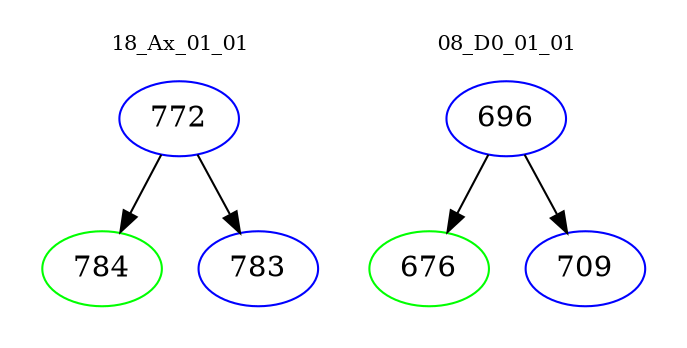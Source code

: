 digraph{
subgraph cluster_0 {
color = white
label = "18_Ax_01_01";
fontsize=10;
T0_772 [label="772", color="blue"]
T0_772 -> T0_784 [color="black"]
T0_784 [label="784", color="green"]
T0_772 -> T0_783 [color="black"]
T0_783 [label="783", color="blue"]
}
subgraph cluster_1 {
color = white
label = "08_D0_01_01";
fontsize=10;
T1_696 [label="696", color="blue"]
T1_696 -> T1_676 [color="black"]
T1_676 [label="676", color="green"]
T1_696 -> T1_709 [color="black"]
T1_709 [label="709", color="blue"]
}
}
